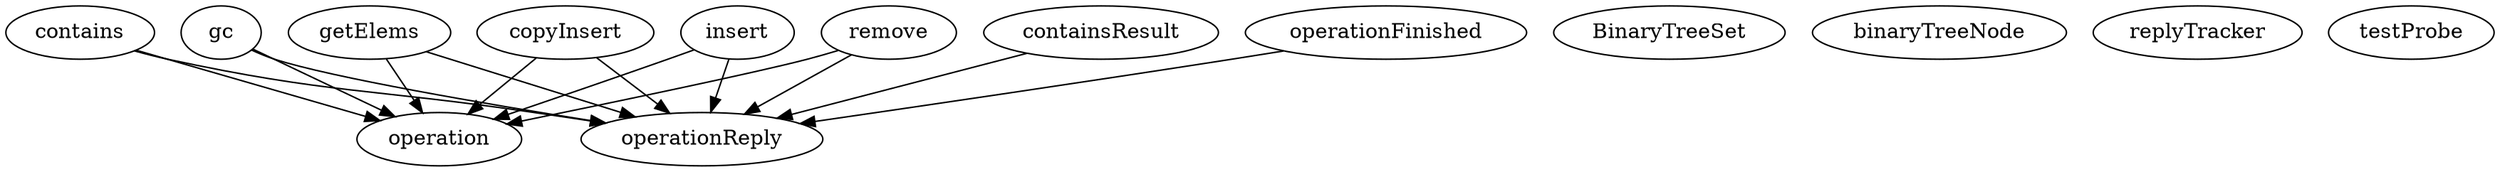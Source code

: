 digraph goActorBinaryTree {
	contains->operation;
	gc->operation;
	getElems->operation;
	copyInsert->operation;
	insert->operation;
	remove->operation;
	contains->operationReply;
	containsResult->operationReply;
	gc->operationReply;
	getElems->operationReply;
	copyInsert->operationReply;
	insert->operationReply;
	operationFinished->operationReply;
	remove->operationReply;
	BinaryTreeSet;
	binaryTreeNode;
	contains;
	containsResult;
	copyInsert;
	gc;
	getElems;
	insert;
	operation;
	operationFinished;
	operationReply;
	remove;
	replyTracker;
	testProbe;

}


